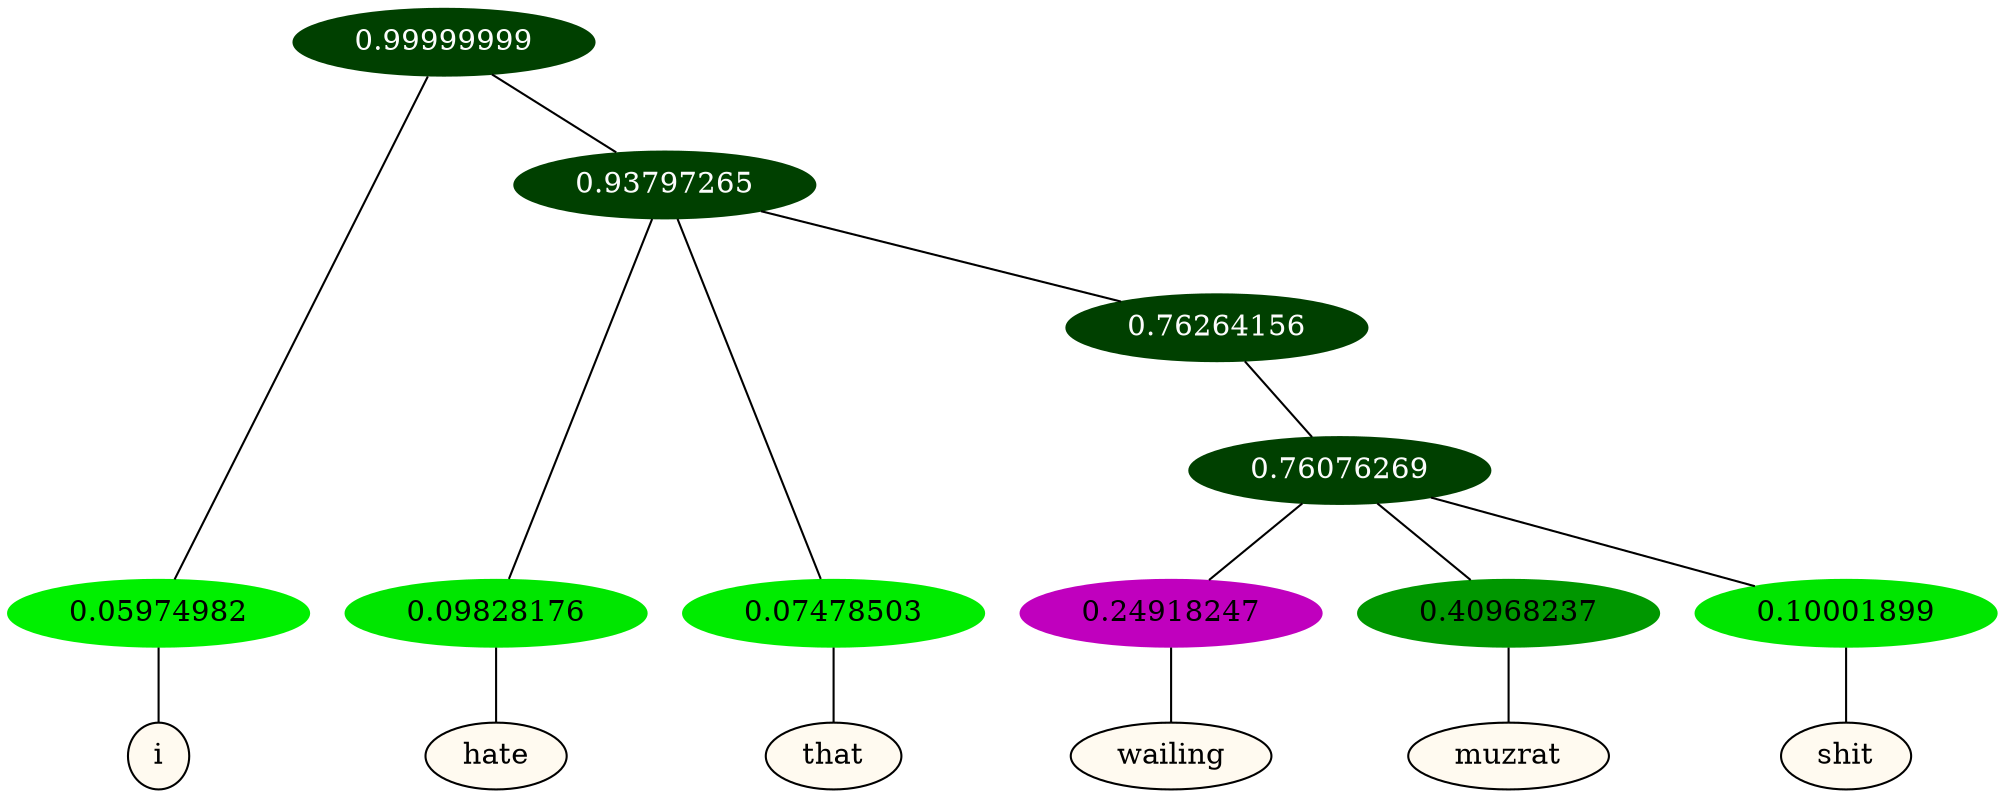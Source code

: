 graph {
	node [format=png height=0.15 nodesep=0.001 ordering=out overlap=prism overlap_scaling=0.01 ranksep=0.001 ratio=0.2 style=filled width=0.15]
	{
		rank=same
		a_w_1 [label=i color=black fillcolor=floralwhite style="filled,solid"]
		a_w_3 [label=hate color=black fillcolor=floralwhite style="filled,solid"]
		a_w_4 [label=that color=black fillcolor=floralwhite style="filled,solid"]
		a_w_7 [label=wailing color=black fillcolor=floralwhite style="filled,solid"]
		a_w_8 [label=muzrat color=black fillcolor=floralwhite style="filled,solid"]
		a_w_9 [label=shit color=black fillcolor=floralwhite style="filled,solid"]
	}
	a_n_1 -- a_w_1
	a_n_3 -- a_w_3
	a_n_4 -- a_w_4
	a_n_7 -- a_w_7
	a_n_8 -- a_w_8
	a_n_9 -- a_w_9
	{
		rank=same
		a_n_1 [label=0.05974982 color="0.334 1.000 0.940" fontcolor=black]
		a_n_3 [label=0.09828176 color="0.334 1.000 0.902" fontcolor=black]
		a_n_4 [label=0.07478503 color="0.334 1.000 0.925" fontcolor=black]
		a_n_7 [label=0.24918247 color="0.835 1.000 0.751" fontcolor=black]
		a_n_8 [label=0.40968237 color="0.334 1.000 0.590" fontcolor=black]
		a_n_9 [label=0.10001899 color="0.334 1.000 0.900" fontcolor=black]
	}
	a_n_0 [label=0.99999999 color="0.334 1.000 0.250" fontcolor=grey99]
	a_n_0 -- a_n_1
	a_n_2 [label=0.93797265 color="0.334 1.000 0.250" fontcolor=grey99]
	a_n_0 -- a_n_2
	a_n_2 -- a_n_3
	a_n_2 -- a_n_4
	a_n_5 [label=0.76264156 color="0.334 1.000 0.250" fontcolor=grey99]
	a_n_2 -- a_n_5
	a_n_6 [label=0.76076269 color="0.334 1.000 0.250" fontcolor=grey99]
	a_n_5 -- a_n_6
	a_n_6 -- a_n_7
	a_n_6 -- a_n_8
	a_n_6 -- a_n_9
}
